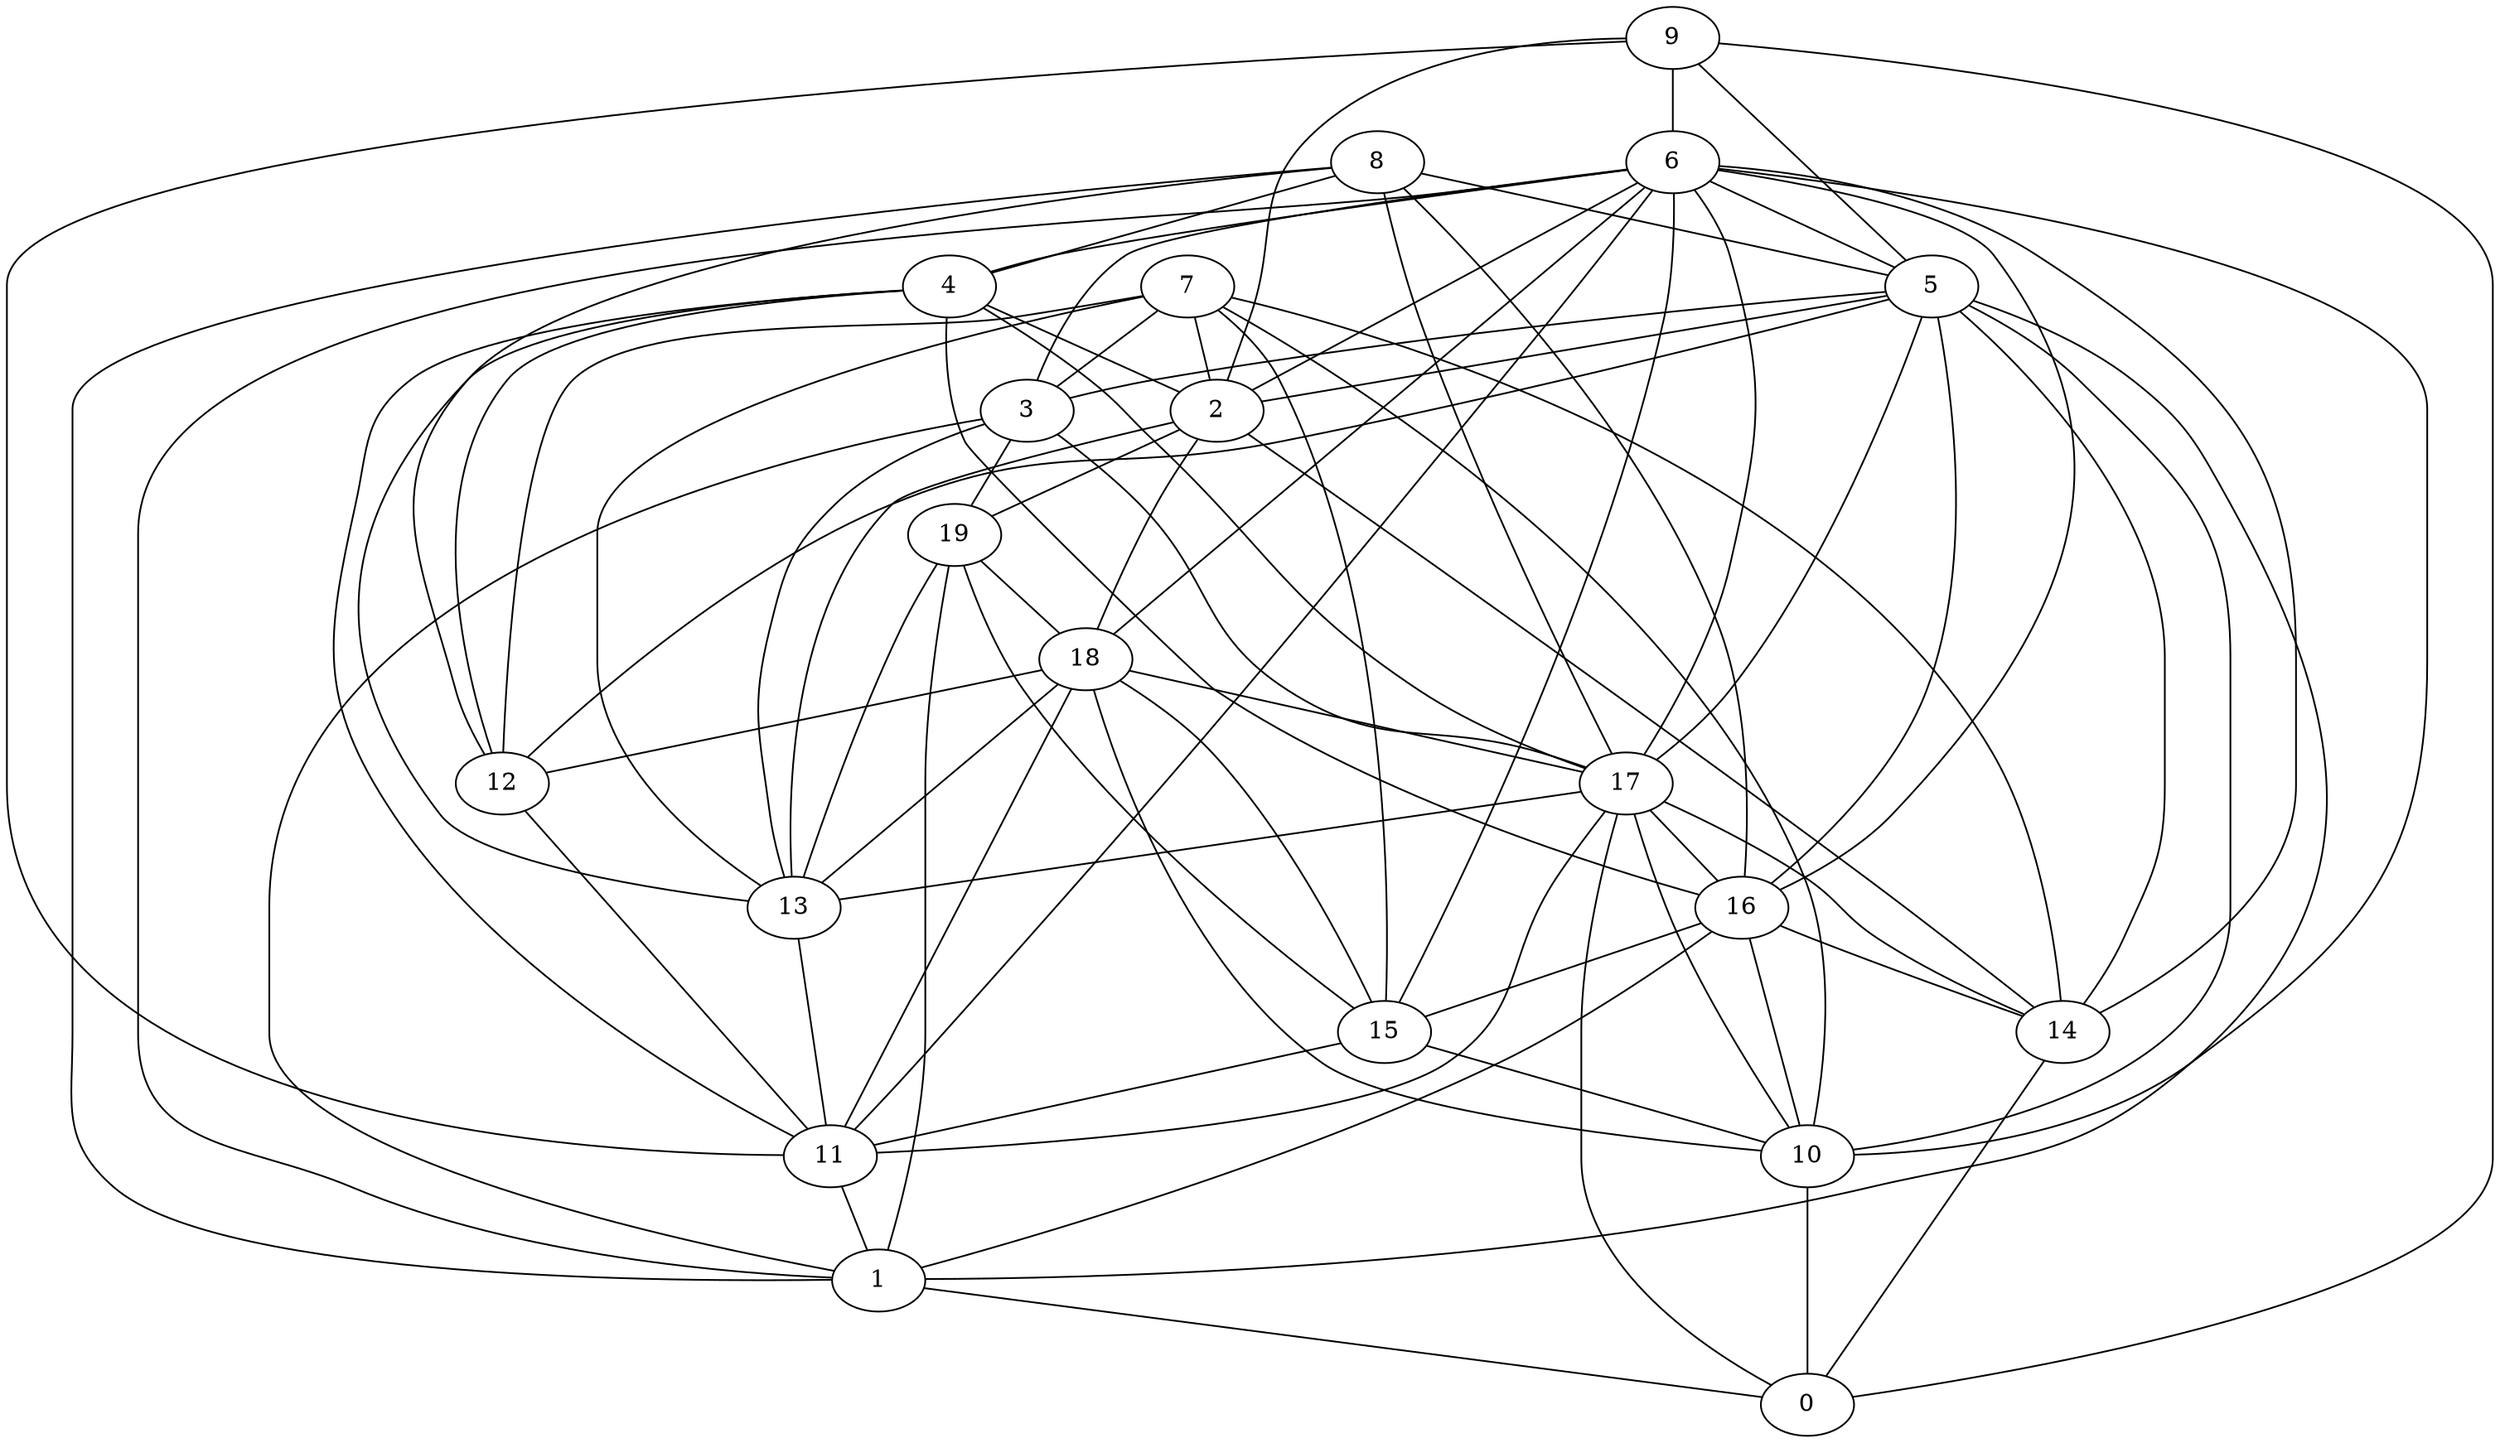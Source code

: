 digraph GG_graph {

subgraph G_graph {
edge [color = black]
"4" -> "16" [dir = none]
"9" -> "6" [dir = none]
"8" -> "16" [dir = none]
"5" -> "14" [dir = none]
"5" -> "16" [dir = none]
"10" -> "0" [dir = none]
"16" -> "10" [dir = none]
"2" -> "19" [dir = none]
"2" -> "18" [dir = none]
"6" -> "3" [dir = none]
"6" -> "17" [dir = none]
"18" -> "11" [dir = none]
"18" -> "12" [dir = none]
"18" -> "10" [dir = none]
"11" -> "1" [dir = none]
"17" -> "10" [dir = none]
"7" -> "13" [dir = none]
"7" -> "10" [dir = none]
"15" -> "10" [dir = none]
"9" -> "5" [dir = none]
"6" -> "11" [dir = none]
"1" -> "0" [dir = none]
"5" -> "1" [dir = none]
"5" -> "2" [dir = none]
"16" -> "14" [dir = none]
"18" -> "13" [dir = none]
"6" -> "14" [dir = none]
"6" -> "18" [dir = none]
"6" -> "4" [dir = none]
"4" -> "12" [dir = none]
"3" -> "13" [dir = none]
"5" -> "3" [dir = none]
"17" -> "11" [dir = none]
"6" -> "1" [dir = none]
"9" -> "2" [dir = none]
"8" -> "4" [dir = none]
"4" -> "17" [dir = none]
"17" -> "0" [dir = none]
"5" -> "10" [dir = none]
"17" -> "13" [dir = none]
"14" -> "0" [dir = none]
"6" -> "16" [dir = none]
"6" -> "2" [dir = none]
"4" -> "2" [dir = none]
"7" -> "15" [dir = none]
"9" -> "11" [dir = none]
"6" -> "10" [dir = none]
"4" -> "13" [dir = none]
"7" -> "12" [dir = none]
"18" -> "17" [dir = none]
"16" -> "1" [dir = none]
"5" -> "12" [dir = none]
"19" -> "13" [dir = none]
"13" -> "11" [dir = none]
"19" -> "15" [dir = none]
"9" -> "0" [dir = none]
"6" -> "5" [dir = none]
"5" -> "17" [dir = none]
"3" -> "17" [dir = none]
"2" -> "14" [dir = none]
"15" -> "11" [dir = none]
"12" -> "11" [dir = none]
"8" -> "1" [dir = none]
"3" -> "19" [dir = none]
"17" -> "16" [dir = none]
"7" -> "2" [dir = none]
"8" -> "5" [dir = none]
"19" -> "1" [dir = none]
"8" -> "12" [dir = none]
"19" -> "18" [dir = none]
"7" -> "3" [dir = none]
"4" -> "11" [dir = none]
"2" -> "13" [dir = none]
"16" -> "15" [dir = none]
"7" -> "14" [dir = none]
"17" -> "14" [dir = none]
"18" -> "15" [dir = none]
"6" -> "15" [dir = none]
"3" -> "1" [dir = none]
"8" -> "17" [dir = none]
}

}
